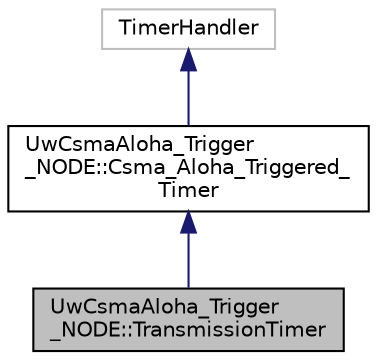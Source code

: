 digraph "UwCsmaAloha_Trigger_NODE::TransmissionTimer"
{
 // LATEX_PDF_SIZE
  edge [fontname="Helvetica",fontsize="10",labelfontname="Helvetica",labelfontsize="10"];
  node [fontname="Helvetica",fontsize="10",shape=record];
  Node1 [label="UwCsmaAloha_Trigger\l_NODE::TransmissionTimer",height=0.2,width=0.4,color="black", fillcolor="grey75", style="filled", fontcolor="black",tooltip="Class used to handle the time in which the node is allowed to transmit to the sink."];
  Node2 -> Node1 [dir="back",color="midnightblue",fontsize="10",style="solid",fontname="Helvetica"];
  Node2 [label="UwCsmaAloha_Trigger\l_NODE::Csma_Aloha_Triggered_\lTimer",height=0.2,width=0.4,color="black", fillcolor="white", style="filled",URL="$classUwCsmaAloha__Trigger__NODE_1_1Csma__Aloha__Triggered__Timer.html",tooltip="Class that describes the timers in the node."];
  Node3 -> Node2 [dir="back",color="midnightblue",fontsize="10",style="solid",fontname="Helvetica"];
  Node3 [label="TimerHandler",height=0.2,width=0.4,color="grey75", fillcolor="white", style="filled",tooltip=" "];
}
